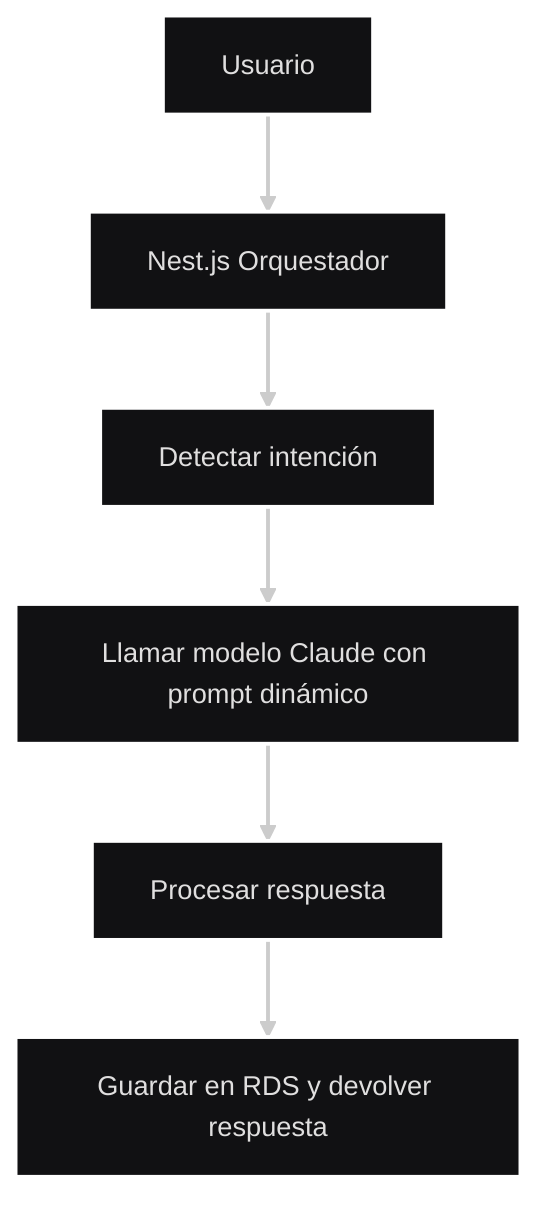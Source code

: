 ---
config:
  layout: dagre
  theme: redux-dark
---
flowchart TD
    A["Usuario"] --> B["Nest.js Orquestador"]
    B --> C1["Detectar intención"]
    C1 --> C2["Llamar modelo Claude con prompt dinámico"]
    C2 --> C3["Procesar respuesta"]
    C3 --> C4["Guardar en RDS y devolver respuesta"]